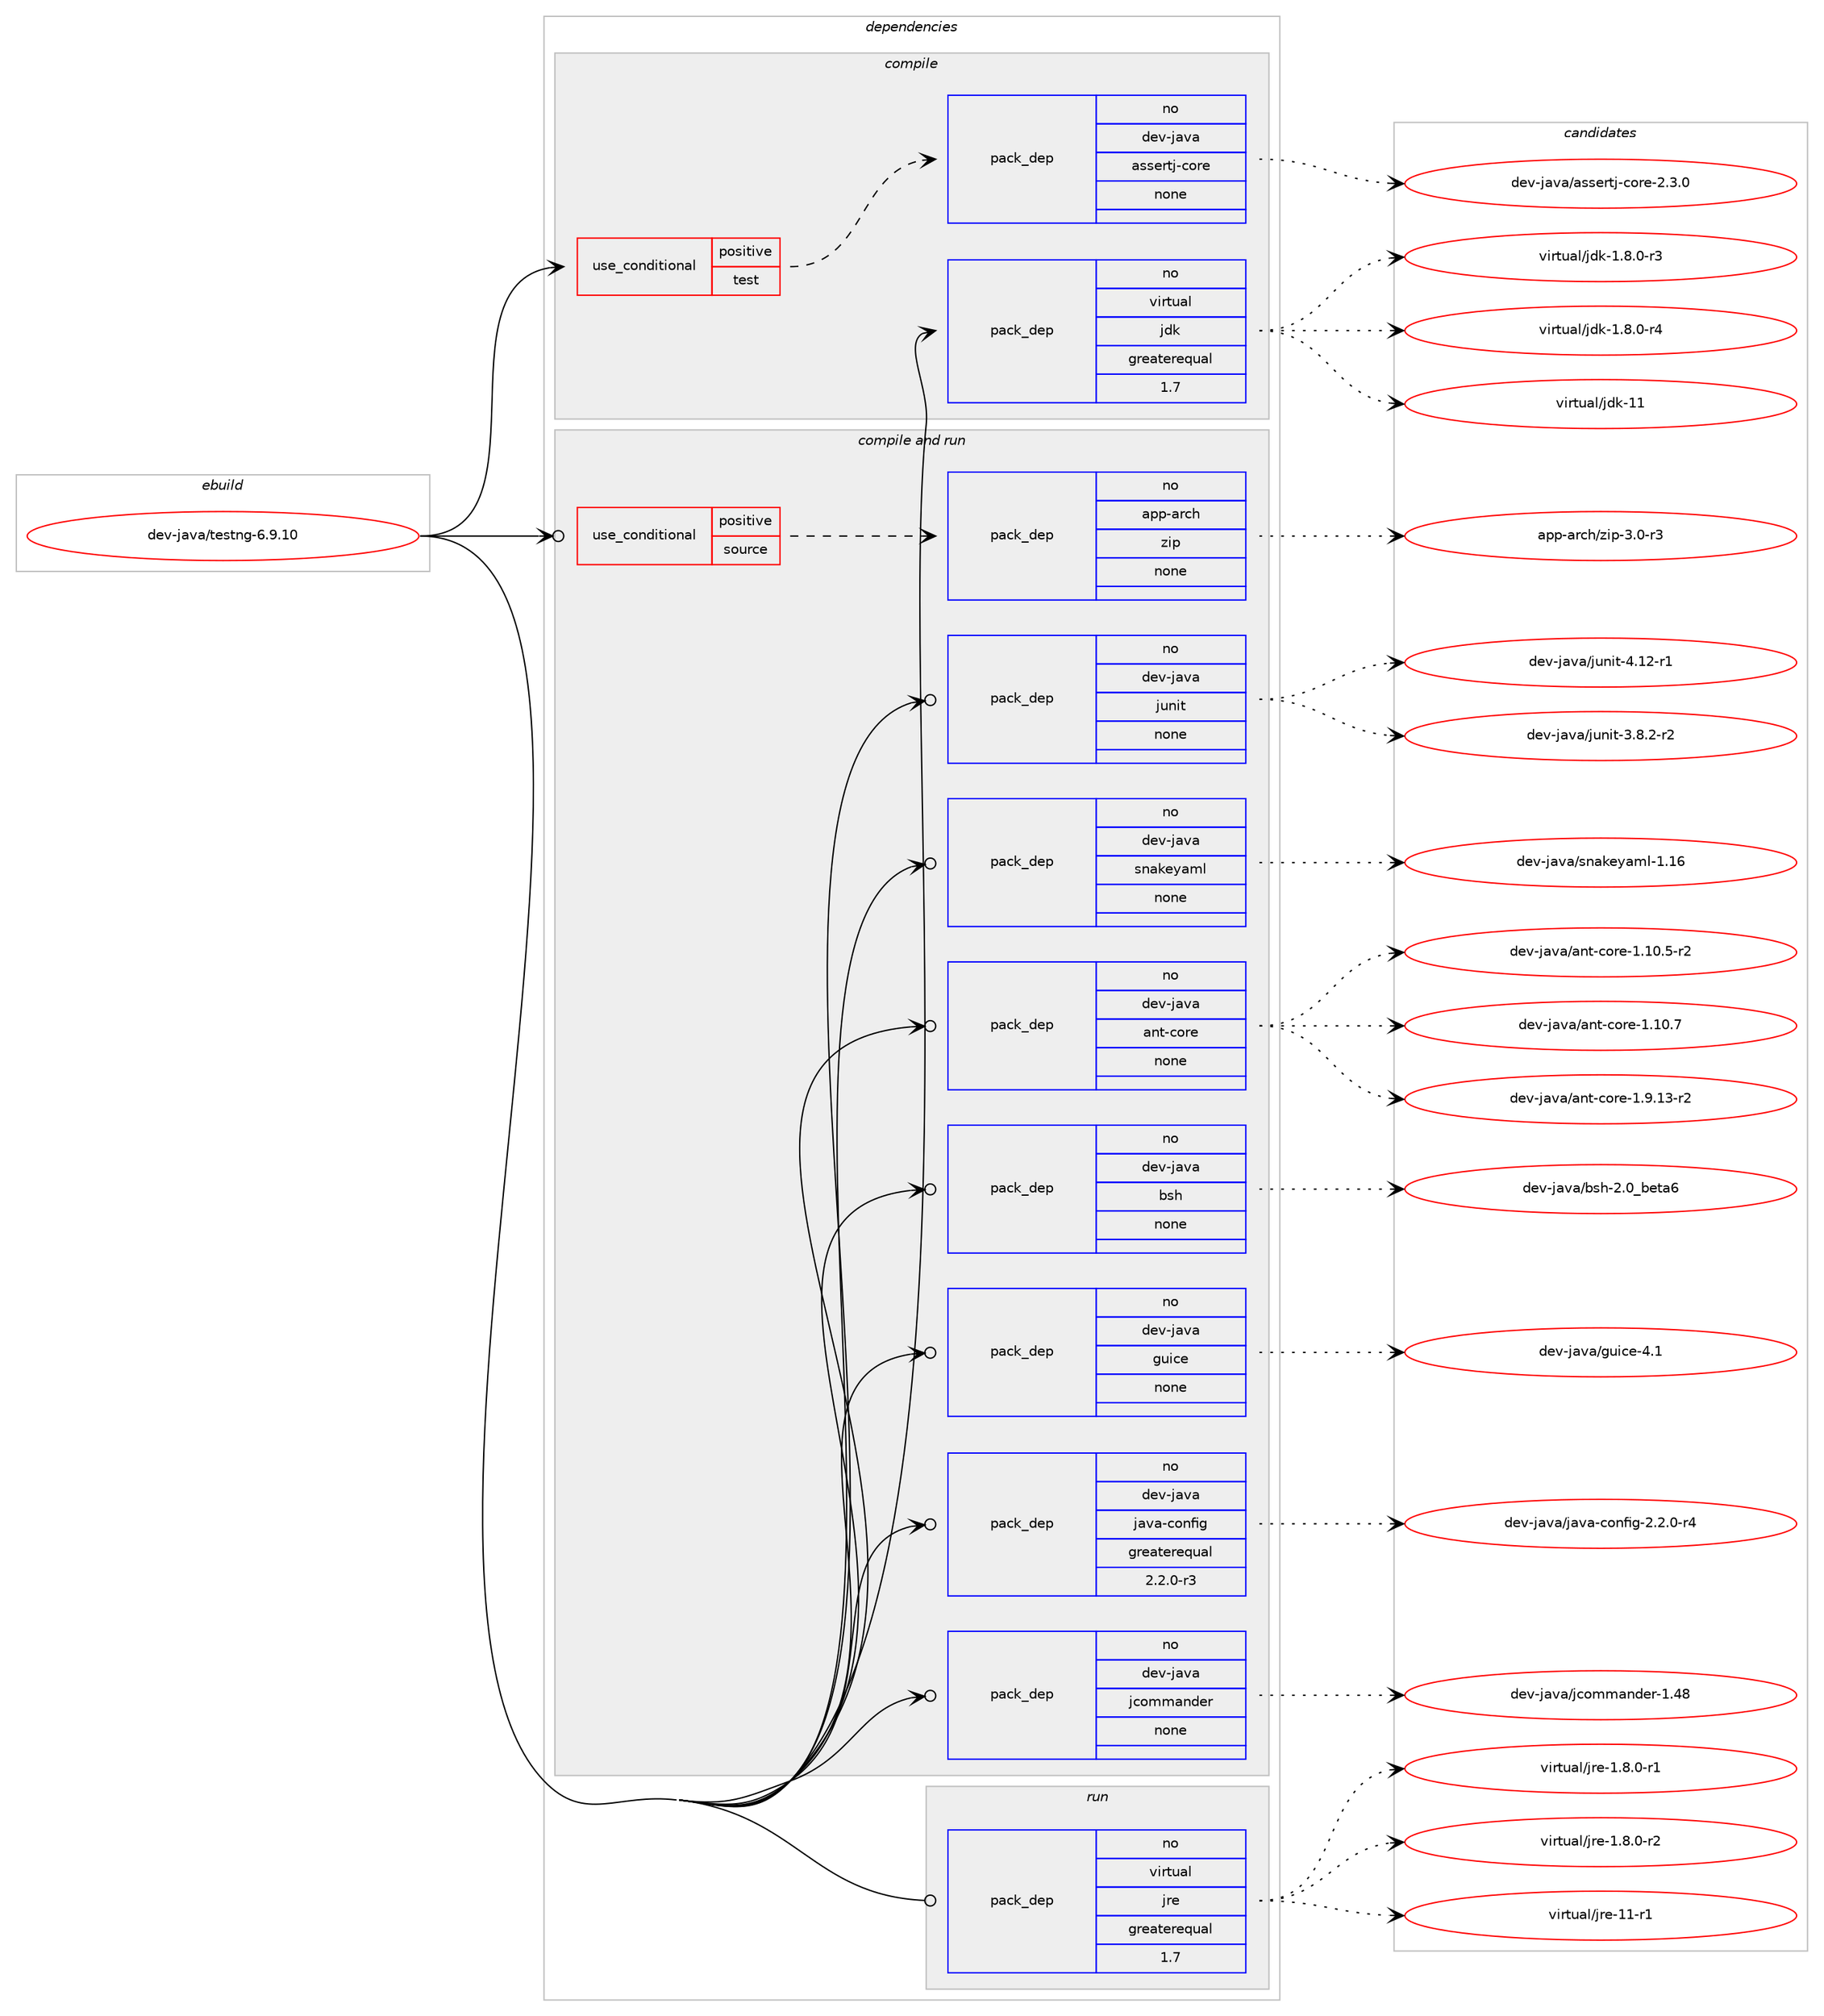 digraph prolog {

# *************
# Graph options
# *************

newrank=true;
concentrate=true;
compound=true;
graph [rankdir=LR,fontname=Helvetica,fontsize=10,ranksep=1.5];#, ranksep=2.5, nodesep=0.2];
edge  [arrowhead=vee];
node  [fontname=Helvetica,fontsize=10];

# **********
# The ebuild
# **********

subgraph cluster_leftcol {
color=gray;
rank=same;
label=<<i>ebuild</i>>;
id [label="dev-java/testng-6.9.10", color=red, width=4, href="../dev-java/testng-6.9.10.svg"];
}

# ****************
# The dependencies
# ****************

subgraph cluster_midcol {
color=gray;
label=<<i>dependencies</i>>;
subgraph cluster_compile {
fillcolor="#eeeeee";
style=filled;
label=<<i>compile</i>>;
subgraph cond129457 {
dependency556779 [label=<<TABLE BORDER="0" CELLBORDER="1" CELLSPACING="0" CELLPADDING="4"><TR><TD ROWSPAN="3" CELLPADDING="10">use_conditional</TD></TR><TR><TD>positive</TD></TR><TR><TD>test</TD></TR></TABLE>>, shape=none, color=red];
subgraph pack416130 {
dependency556780 [label=<<TABLE BORDER="0" CELLBORDER="1" CELLSPACING="0" CELLPADDING="4" WIDTH="220"><TR><TD ROWSPAN="6" CELLPADDING="30">pack_dep</TD></TR><TR><TD WIDTH="110">no</TD></TR><TR><TD>dev-java</TD></TR><TR><TD>assertj-core</TD></TR><TR><TD>none</TD></TR><TR><TD></TD></TR></TABLE>>, shape=none, color=blue];
}
dependency556779:e -> dependency556780:w [weight=20,style="dashed",arrowhead="vee"];
}
id:e -> dependency556779:w [weight=20,style="solid",arrowhead="vee"];
subgraph pack416131 {
dependency556781 [label=<<TABLE BORDER="0" CELLBORDER="1" CELLSPACING="0" CELLPADDING="4" WIDTH="220"><TR><TD ROWSPAN="6" CELLPADDING="30">pack_dep</TD></TR><TR><TD WIDTH="110">no</TD></TR><TR><TD>virtual</TD></TR><TR><TD>jdk</TD></TR><TR><TD>greaterequal</TD></TR><TR><TD>1.7</TD></TR></TABLE>>, shape=none, color=blue];
}
id:e -> dependency556781:w [weight=20,style="solid",arrowhead="vee"];
}
subgraph cluster_compileandrun {
fillcolor="#eeeeee";
style=filled;
label=<<i>compile and run</i>>;
subgraph cond129458 {
dependency556782 [label=<<TABLE BORDER="0" CELLBORDER="1" CELLSPACING="0" CELLPADDING="4"><TR><TD ROWSPAN="3" CELLPADDING="10">use_conditional</TD></TR><TR><TD>positive</TD></TR><TR><TD>source</TD></TR></TABLE>>, shape=none, color=red];
subgraph pack416132 {
dependency556783 [label=<<TABLE BORDER="0" CELLBORDER="1" CELLSPACING="0" CELLPADDING="4" WIDTH="220"><TR><TD ROWSPAN="6" CELLPADDING="30">pack_dep</TD></TR><TR><TD WIDTH="110">no</TD></TR><TR><TD>app-arch</TD></TR><TR><TD>zip</TD></TR><TR><TD>none</TD></TR><TR><TD></TD></TR></TABLE>>, shape=none, color=blue];
}
dependency556782:e -> dependency556783:w [weight=20,style="dashed",arrowhead="vee"];
}
id:e -> dependency556782:w [weight=20,style="solid",arrowhead="odotvee"];
subgraph pack416133 {
dependency556784 [label=<<TABLE BORDER="0" CELLBORDER="1" CELLSPACING="0" CELLPADDING="4" WIDTH="220"><TR><TD ROWSPAN="6" CELLPADDING="30">pack_dep</TD></TR><TR><TD WIDTH="110">no</TD></TR><TR><TD>dev-java</TD></TR><TR><TD>ant-core</TD></TR><TR><TD>none</TD></TR><TR><TD></TD></TR></TABLE>>, shape=none, color=blue];
}
id:e -> dependency556784:w [weight=20,style="solid",arrowhead="odotvee"];
subgraph pack416134 {
dependency556785 [label=<<TABLE BORDER="0" CELLBORDER="1" CELLSPACING="0" CELLPADDING="4" WIDTH="220"><TR><TD ROWSPAN="6" CELLPADDING="30">pack_dep</TD></TR><TR><TD WIDTH="110">no</TD></TR><TR><TD>dev-java</TD></TR><TR><TD>bsh</TD></TR><TR><TD>none</TD></TR><TR><TD></TD></TR></TABLE>>, shape=none, color=blue];
}
id:e -> dependency556785:w [weight=20,style="solid",arrowhead="odotvee"];
subgraph pack416135 {
dependency556786 [label=<<TABLE BORDER="0" CELLBORDER="1" CELLSPACING="0" CELLPADDING="4" WIDTH="220"><TR><TD ROWSPAN="6" CELLPADDING="30">pack_dep</TD></TR><TR><TD WIDTH="110">no</TD></TR><TR><TD>dev-java</TD></TR><TR><TD>guice</TD></TR><TR><TD>none</TD></TR><TR><TD></TD></TR></TABLE>>, shape=none, color=blue];
}
id:e -> dependency556786:w [weight=20,style="solid",arrowhead="odotvee"];
subgraph pack416136 {
dependency556787 [label=<<TABLE BORDER="0" CELLBORDER="1" CELLSPACING="0" CELLPADDING="4" WIDTH="220"><TR><TD ROWSPAN="6" CELLPADDING="30">pack_dep</TD></TR><TR><TD WIDTH="110">no</TD></TR><TR><TD>dev-java</TD></TR><TR><TD>java-config</TD></TR><TR><TD>greaterequal</TD></TR><TR><TD>2.2.0-r3</TD></TR></TABLE>>, shape=none, color=blue];
}
id:e -> dependency556787:w [weight=20,style="solid",arrowhead="odotvee"];
subgraph pack416137 {
dependency556788 [label=<<TABLE BORDER="0" CELLBORDER="1" CELLSPACING="0" CELLPADDING="4" WIDTH="220"><TR><TD ROWSPAN="6" CELLPADDING="30">pack_dep</TD></TR><TR><TD WIDTH="110">no</TD></TR><TR><TD>dev-java</TD></TR><TR><TD>jcommander</TD></TR><TR><TD>none</TD></TR><TR><TD></TD></TR></TABLE>>, shape=none, color=blue];
}
id:e -> dependency556788:w [weight=20,style="solid",arrowhead="odotvee"];
subgraph pack416138 {
dependency556789 [label=<<TABLE BORDER="0" CELLBORDER="1" CELLSPACING="0" CELLPADDING="4" WIDTH="220"><TR><TD ROWSPAN="6" CELLPADDING="30">pack_dep</TD></TR><TR><TD WIDTH="110">no</TD></TR><TR><TD>dev-java</TD></TR><TR><TD>junit</TD></TR><TR><TD>none</TD></TR><TR><TD></TD></TR></TABLE>>, shape=none, color=blue];
}
id:e -> dependency556789:w [weight=20,style="solid",arrowhead="odotvee"];
subgraph pack416139 {
dependency556790 [label=<<TABLE BORDER="0" CELLBORDER="1" CELLSPACING="0" CELLPADDING="4" WIDTH="220"><TR><TD ROWSPAN="6" CELLPADDING="30">pack_dep</TD></TR><TR><TD WIDTH="110">no</TD></TR><TR><TD>dev-java</TD></TR><TR><TD>snakeyaml</TD></TR><TR><TD>none</TD></TR><TR><TD></TD></TR></TABLE>>, shape=none, color=blue];
}
id:e -> dependency556790:w [weight=20,style="solid",arrowhead="odotvee"];
}
subgraph cluster_run {
fillcolor="#eeeeee";
style=filled;
label=<<i>run</i>>;
subgraph pack416140 {
dependency556791 [label=<<TABLE BORDER="0" CELLBORDER="1" CELLSPACING="0" CELLPADDING="4" WIDTH="220"><TR><TD ROWSPAN="6" CELLPADDING="30">pack_dep</TD></TR><TR><TD WIDTH="110">no</TD></TR><TR><TD>virtual</TD></TR><TR><TD>jre</TD></TR><TR><TD>greaterequal</TD></TR><TR><TD>1.7</TD></TR></TABLE>>, shape=none, color=blue];
}
id:e -> dependency556791:w [weight=20,style="solid",arrowhead="odot"];
}
}

# **************
# The candidates
# **************

subgraph cluster_choices {
rank=same;
color=gray;
label=<<i>candidates</i>>;

subgraph choice416130 {
color=black;
nodesep=1;
choice10010111845106971189747971151151011141161064599111114101455046514648 [label="dev-java/assertj-core-2.3.0", color=red, width=4,href="../dev-java/assertj-core-2.3.0.svg"];
dependency556780:e -> choice10010111845106971189747971151151011141161064599111114101455046514648:w [style=dotted,weight="100"];
}
subgraph choice416131 {
color=black;
nodesep=1;
choice11810511411611797108471061001074549465646484511451 [label="virtual/jdk-1.8.0-r3", color=red, width=4,href="../virtual/jdk-1.8.0-r3.svg"];
choice11810511411611797108471061001074549465646484511452 [label="virtual/jdk-1.8.0-r4", color=red, width=4,href="../virtual/jdk-1.8.0-r4.svg"];
choice1181051141161179710847106100107454949 [label="virtual/jdk-11", color=red, width=4,href="../virtual/jdk-11.svg"];
dependency556781:e -> choice11810511411611797108471061001074549465646484511451:w [style=dotted,weight="100"];
dependency556781:e -> choice11810511411611797108471061001074549465646484511452:w [style=dotted,weight="100"];
dependency556781:e -> choice1181051141161179710847106100107454949:w [style=dotted,weight="100"];
}
subgraph choice416132 {
color=black;
nodesep=1;
choice9711211245971149910447122105112455146484511451 [label="app-arch/zip-3.0-r3", color=red, width=4,href="../app-arch/zip-3.0-r3.svg"];
dependency556783:e -> choice9711211245971149910447122105112455146484511451:w [style=dotted,weight="100"];
}
subgraph choice416133 {
color=black;
nodesep=1;
choice10010111845106971189747971101164599111114101454946494846534511450 [label="dev-java/ant-core-1.10.5-r2", color=red, width=4,href="../dev-java/ant-core-1.10.5-r2.svg"];
choice1001011184510697118974797110116459911111410145494649484655 [label="dev-java/ant-core-1.10.7", color=red, width=4,href="../dev-java/ant-core-1.10.7.svg"];
choice10010111845106971189747971101164599111114101454946574649514511450 [label="dev-java/ant-core-1.9.13-r2", color=red, width=4,href="../dev-java/ant-core-1.9.13-r2.svg"];
dependency556784:e -> choice10010111845106971189747971101164599111114101454946494846534511450:w [style=dotted,weight="100"];
dependency556784:e -> choice1001011184510697118974797110116459911111410145494649484655:w [style=dotted,weight="100"];
dependency556784:e -> choice10010111845106971189747971101164599111114101454946574649514511450:w [style=dotted,weight="100"];
}
subgraph choice416134 {
color=black;
nodesep=1;
choice10010111845106971189747981151044550464895981011169754 [label="dev-java/bsh-2.0_beta6", color=red, width=4,href="../dev-java/bsh-2.0_beta6.svg"];
dependency556785:e -> choice10010111845106971189747981151044550464895981011169754:w [style=dotted,weight="100"];
}
subgraph choice416135 {
color=black;
nodesep=1;
choice100101118451069711897471031171059910145524649 [label="dev-java/guice-4.1", color=red, width=4,href="../dev-java/guice-4.1.svg"];
dependency556786:e -> choice100101118451069711897471031171059910145524649:w [style=dotted,weight="100"];
}
subgraph choice416136 {
color=black;
nodesep=1;
choice10010111845106971189747106971189745991111101021051034550465046484511452 [label="dev-java/java-config-2.2.0-r4", color=red, width=4,href="../dev-java/java-config-2.2.0-r4.svg"];
dependency556787:e -> choice10010111845106971189747106971189745991111101021051034550465046484511452:w [style=dotted,weight="100"];
}
subgraph choice416137 {
color=black;
nodesep=1;
choice1001011184510697118974710699111109109971101001011144549465256 [label="dev-java/jcommander-1.48", color=red, width=4,href="../dev-java/jcommander-1.48.svg"];
dependency556788:e -> choice1001011184510697118974710699111109109971101001011144549465256:w [style=dotted,weight="100"];
}
subgraph choice416138 {
color=black;
nodesep=1;
choice100101118451069711897471061171101051164551465646504511450 [label="dev-java/junit-3.8.2-r2", color=red, width=4,href="../dev-java/junit-3.8.2-r2.svg"];
choice1001011184510697118974710611711010511645524649504511449 [label="dev-java/junit-4.12-r1", color=red, width=4,href="../dev-java/junit-4.12-r1.svg"];
dependency556789:e -> choice100101118451069711897471061171101051164551465646504511450:w [style=dotted,weight="100"];
dependency556789:e -> choice1001011184510697118974710611711010511645524649504511449:w [style=dotted,weight="100"];
}
subgraph choice416139 {
color=black;
nodesep=1;
choice1001011184510697118974711511097107101121971091084549464954 [label="dev-java/snakeyaml-1.16", color=red, width=4,href="../dev-java/snakeyaml-1.16.svg"];
dependency556790:e -> choice1001011184510697118974711511097107101121971091084549464954:w [style=dotted,weight="100"];
}
subgraph choice416140 {
color=black;
nodesep=1;
choice11810511411611797108471061141014549465646484511449 [label="virtual/jre-1.8.0-r1", color=red, width=4,href="../virtual/jre-1.8.0-r1.svg"];
choice11810511411611797108471061141014549465646484511450 [label="virtual/jre-1.8.0-r2", color=red, width=4,href="../virtual/jre-1.8.0-r2.svg"];
choice11810511411611797108471061141014549494511449 [label="virtual/jre-11-r1", color=red, width=4,href="../virtual/jre-11-r1.svg"];
dependency556791:e -> choice11810511411611797108471061141014549465646484511449:w [style=dotted,weight="100"];
dependency556791:e -> choice11810511411611797108471061141014549465646484511450:w [style=dotted,weight="100"];
dependency556791:e -> choice11810511411611797108471061141014549494511449:w [style=dotted,weight="100"];
}
}

}
